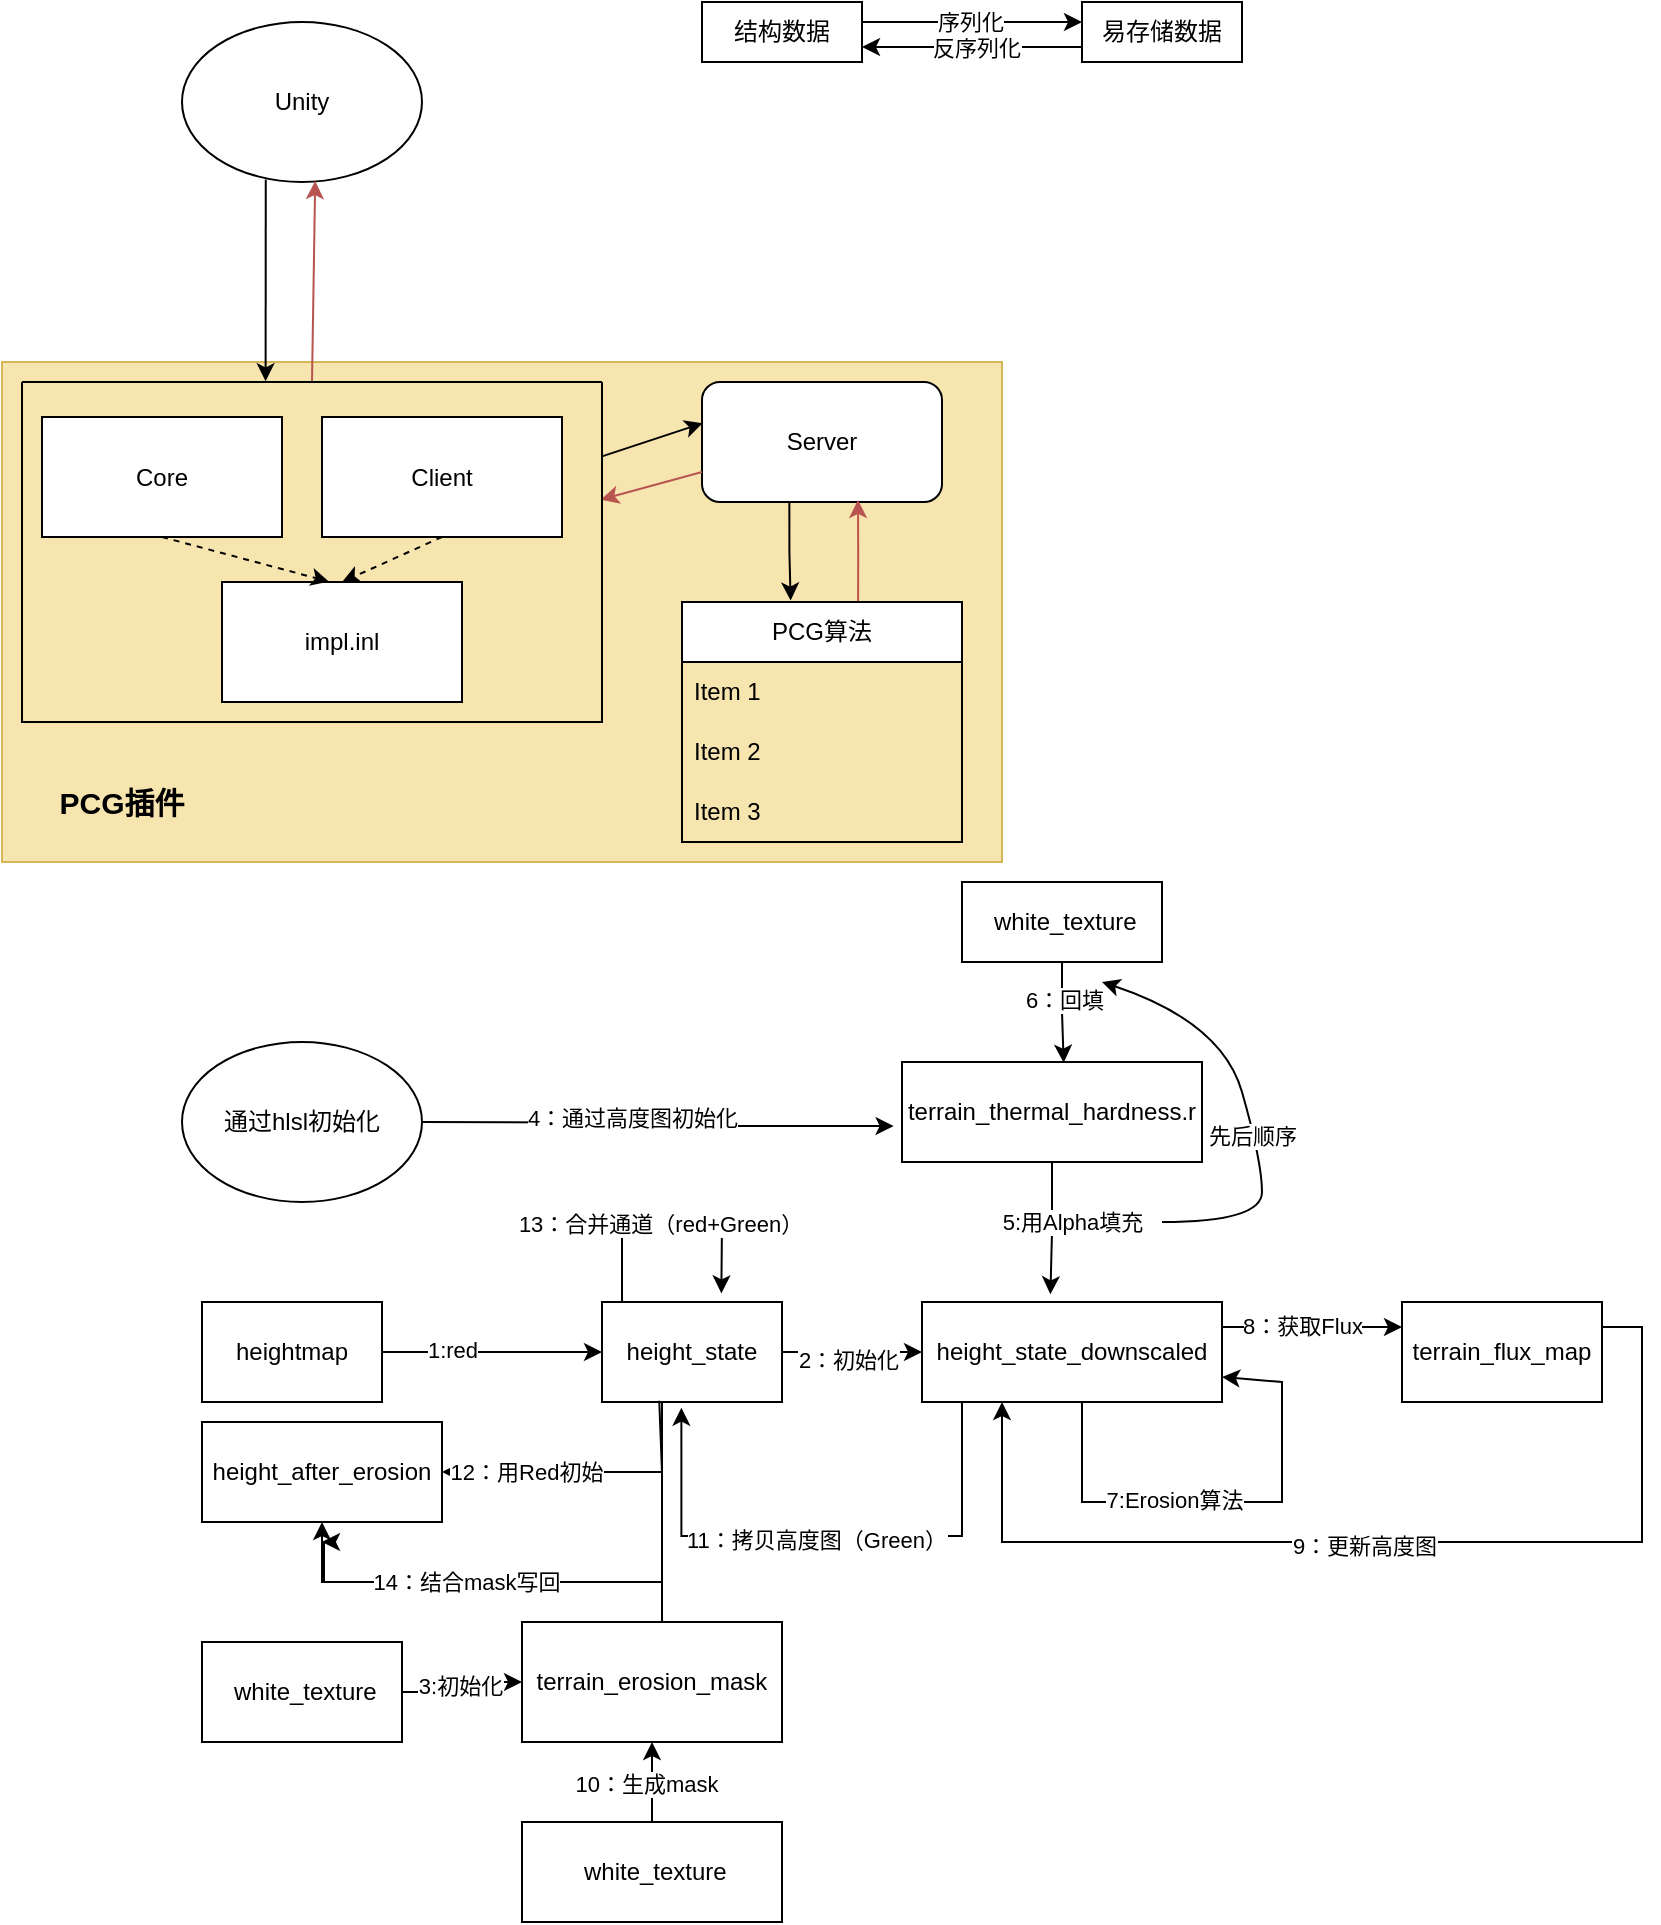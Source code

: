<mxfile version="21.8.2" type="github">
  <diagram name="第 1 页" id="s2snfImjlksssQ3lNaat">
    <mxGraphModel dx="1121" dy="523" grid="1" gridSize="10" guides="1" tooltips="1" connect="1" arrows="1" fold="1" page="1" pageScale="1" pageWidth="827" pageHeight="1169" math="0" shadow="0">
      <root>
        <mxCell id="0" />
        <mxCell id="1" parent="0" />
        <mxCell id="TSpRPWHZfFyNP2IxD03n-18" value="" style="rounded=0;whiteSpace=wrap;html=1;fillColor=#f7e5b0;strokeColor=#d6b656;" parent="1" vertex="1">
          <mxGeometry x="20" y="490" width="500" height="250" as="geometry" />
        </mxCell>
        <mxCell id="TSpRPWHZfFyNP2IxD03n-8" style="edgeStyle=orthogonalEdgeStyle;rounded=0;orthogonalLoop=1;jettySize=auto;html=1;exitX=0.364;exitY=1.002;exitDx=0;exitDy=0;entryX=0.388;entryY=-0.006;entryDx=0;entryDy=0;entryPerimeter=0;exitPerimeter=0;" parent="1" source="TSpRPWHZfFyNP2IxD03n-2" target="TSpRPWHZfFyNP2IxD03n-4" edge="1">
          <mxGeometry relative="1" as="geometry" />
        </mxCell>
        <mxCell id="TSpRPWHZfFyNP2IxD03n-2" value="Server" style="rounded=1;whiteSpace=wrap;html=1;" parent="1" vertex="1">
          <mxGeometry x="370" y="500" width="120" height="60" as="geometry" />
        </mxCell>
        <mxCell id="TSpRPWHZfFyNP2IxD03n-3" value="" style="endArrow=classic;html=1;rounded=0;entryX=0.003;entryY=0.343;entryDx=0;entryDy=0;entryPerimeter=0;" parent="1" source="TSpRPWHZfFyNP2IxD03n-25" target="TSpRPWHZfFyNP2IxD03n-2" edge="1">
          <mxGeometry width="50" height="50" relative="1" as="geometry">
            <mxPoint x="291.8" y="521.3" as="sourcePoint" />
            <mxPoint x="440" y="330" as="targetPoint" />
          </mxGeometry>
        </mxCell>
        <mxCell id="TSpRPWHZfFyNP2IxD03n-9" style="edgeStyle=orthogonalEdgeStyle;rounded=0;orthogonalLoop=1;jettySize=auto;html=1;exitX=0.629;exitY=0.008;exitDx=0;exitDy=0;entryX=0.65;entryY=0.983;entryDx=0;entryDy=0;entryPerimeter=0;exitPerimeter=0;fillColor=#f8cecc;strokeColor=#b85450;" parent="1" source="TSpRPWHZfFyNP2IxD03n-4" target="TSpRPWHZfFyNP2IxD03n-2" edge="1">
          <mxGeometry relative="1" as="geometry" />
        </mxCell>
        <mxCell id="TSpRPWHZfFyNP2IxD03n-4" value="PCG算法" style="swimlane;fontStyle=0;childLayout=stackLayout;horizontal=1;startSize=30;horizontalStack=0;resizeParent=1;resizeParentMax=0;resizeLast=0;collapsible=1;marginBottom=0;whiteSpace=wrap;html=1;" parent="1" vertex="1">
          <mxGeometry x="360" y="610" width="140" height="120" as="geometry" />
        </mxCell>
        <mxCell id="TSpRPWHZfFyNP2IxD03n-5" value="Item 1" style="text;strokeColor=none;fillColor=none;align=left;verticalAlign=middle;spacingLeft=4;spacingRight=4;overflow=hidden;points=[[0,0.5],[1,0.5]];portConstraint=eastwest;rotatable=0;whiteSpace=wrap;html=1;" parent="TSpRPWHZfFyNP2IxD03n-4" vertex="1">
          <mxGeometry y="30" width="140" height="30" as="geometry" />
        </mxCell>
        <mxCell id="TSpRPWHZfFyNP2IxD03n-6" value="Item 2" style="text;strokeColor=none;fillColor=none;align=left;verticalAlign=middle;spacingLeft=4;spacingRight=4;overflow=hidden;points=[[0,0.5],[1,0.5]];portConstraint=eastwest;rotatable=0;whiteSpace=wrap;html=1;" parent="TSpRPWHZfFyNP2IxD03n-4" vertex="1">
          <mxGeometry y="60" width="140" height="30" as="geometry" />
        </mxCell>
        <mxCell id="TSpRPWHZfFyNP2IxD03n-7" value="Item 3" style="text;strokeColor=none;fillColor=none;align=left;verticalAlign=middle;spacingLeft=4;spacingRight=4;overflow=hidden;points=[[0,0.5],[1,0.5]];portConstraint=eastwest;rotatable=0;whiteSpace=wrap;html=1;" parent="TSpRPWHZfFyNP2IxD03n-4" vertex="1">
          <mxGeometry y="90" width="140" height="30" as="geometry" />
        </mxCell>
        <mxCell id="TSpRPWHZfFyNP2IxD03n-12" value="" style="endArrow=classic;html=1;rounded=0;exitX=0;exitY=0.75;exitDx=0;exitDy=0;fillColor=#f8cecc;strokeColor=#b85450;entryX=0.998;entryY=0.346;entryDx=0;entryDy=0;entryPerimeter=0;" parent="1" source="TSpRPWHZfFyNP2IxD03n-2" target="TSpRPWHZfFyNP2IxD03n-25" edge="1">
          <mxGeometry width="50" height="50" relative="1" as="geometry">
            <mxPoint x="430" y="540" as="sourcePoint" />
            <mxPoint x="290" y="545" as="targetPoint" />
          </mxGeometry>
        </mxCell>
        <mxCell id="TSpRPWHZfFyNP2IxD03n-13" value="Unity" style="ellipse;whiteSpace=wrap;html=1;" parent="1" vertex="1">
          <mxGeometry x="110" y="320" width="120" height="80" as="geometry" />
        </mxCell>
        <mxCell id="TSpRPWHZfFyNP2IxD03n-14" value="" style="endArrow=classic;html=1;rounded=0;exitX=0.349;exitY=0.985;exitDx=0;exitDy=0;entryX=0.42;entryY=-0.002;entryDx=0;entryDy=0;entryPerimeter=0;exitPerimeter=0;" parent="1" source="TSpRPWHZfFyNP2IxD03n-13" target="TSpRPWHZfFyNP2IxD03n-25" edge="1">
          <mxGeometry width="50" height="50" relative="1" as="geometry">
            <mxPoint x="220" y="410.0" as="sourcePoint" />
            <mxPoint x="220" y="500" as="targetPoint" />
          </mxGeometry>
        </mxCell>
        <mxCell id="TSpRPWHZfFyNP2IxD03n-20" value="&lt;b&gt;&lt;font style=&quot;font-size: 15px;&quot;&gt;PCG插件&lt;/font&gt;&lt;/b&gt;" style="text;html=1;strokeColor=none;fillColor=none;align=center;verticalAlign=middle;whiteSpace=wrap;rounded=0;" parent="1" vertex="1">
          <mxGeometry x="30" y="690" width="100" height="40" as="geometry" />
        </mxCell>
        <mxCell id="TSpRPWHZfFyNP2IxD03n-21" value="" style="endArrow=classic;html=1;rounded=0;entryX=0.555;entryY=0.994;entryDx=0;entryDy=0;entryPerimeter=0;exitX=0.5;exitY=0;exitDx=0;exitDy=0;fillColor=#f8cecc;strokeColor=#b85450;" parent="1" source="TSpRPWHZfFyNP2IxD03n-25" target="TSpRPWHZfFyNP2IxD03n-13" edge="1">
          <mxGeometry width="50" height="50" relative="1" as="geometry">
            <mxPoint x="235.88" y="498.5" as="sourcePoint" />
            <mxPoint x="290" y="450" as="targetPoint" />
          </mxGeometry>
        </mxCell>
        <mxCell id="TSpRPWHZfFyNP2IxD03n-25" value="" style="swimlane;startSize=0;" parent="1" vertex="1">
          <mxGeometry x="30" y="500" width="290" height="170" as="geometry" />
        </mxCell>
        <mxCell id="TSpRPWHZfFyNP2IxD03n-23" value="Core" style="rounded=0;whiteSpace=wrap;html=1;" parent="TSpRPWHZfFyNP2IxD03n-25" vertex="1">
          <mxGeometry x="10" y="17.5" width="120" height="60" as="geometry" />
        </mxCell>
        <mxCell id="TSpRPWHZfFyNP2IxD03n-26" value="Client" style="rounded=0;whiteSpace=wrap;html=1;" parent="TSpRPWHZfFyNP2IxD03n-25" vertex="1">
          <mxGeometry x="150" y="17.5" width="120" height="60" as="geometry" />
        </mxCell>
        <mxCell id="TSpRPWHZfFyNP2IxD03n-27" value="impl.inl" style="rounded=0;whiteSpace=wrap;html=1;" parent="TSpRPWHZfFyNP2IxD03n-25" vertex="1">
          <mxGeometry x="100" y="100" width="120" height="60" as="geometry" />
        </mxCell>
        <mxCell id="TSpRPWHZfFyNP2IxD03n-28" value="" style="endArrow=classic;html=1;rounded=0;exitX=0.5;exitY=1;exitDx=0;exitDy=0;entryX=0.446;entryY=-0.003;entryDx=0;entryDy=0;entryPerimeter=0;strokeWidth=1;strokeColor=default;dashed=1;" parent="TSpRPWHZfFyNP2IxD03n-25" source="TSpRPWHZfFyNP2IxD03n-23" target="TSpRPWHZfFyNP2IxD03n-27" edge="1">
          <mxGeometry width="50" height="50" relative="1" as="geometry">
            <mxPoint x="140" y="230" as="sourcePoint" />
            <mxPoint x="190" y="180" as="targetPoint" />
          </mxGeometry>
        </mxCell>
        <mxCell id="TSpRPWHZfFyNP2IxD03n-29" value="" style="endArrow=classic;html=1;rounded=0;entryX=0.5;entryY=0;entryDx=0;entryDy=0;strokeWidth=1;strokeColor=default;dashed=1;exitX=0.5;exitY=1;exitDx=0;exitDy=0;" parent="TSpRPWHZfFyNP2IxD03n-25" source="TSpRPWHZfFyNP2IxD03n-26" target="TSpRPWHZfFyNP2IxD03n-27" edge="1">
          <mxGeometry width="50" height="50" relative="1" as="geometry">
            <mxPoint x="80" y="88" as="sourcePoint" />
            <mxPoint x="164" y="110" as="targetPoint" />
          </mxGeometry>
        </mxCell>
        <mxCell id="TSpRPWHZfFyNP2IxD03n-30" value="结构数据" style="rounded=0;whiteSpace=wrap;html=1;" parent="1" vertex="1">
          <mxGeometry x="370" y="310" width="80" height="30" as="geometry" />
        </mxCell>
        <mxCell id="TSpRPWHZfFyNP2IxD03n-32" value="易存储数据" style="rounded=0;whiteSpace=wrap;html=1;" parent="1" vertex="1">
          <mxGeometry x="560" y="310" width="80" height="30" as="geometry" />
        </mxCell>
        <mxCell id="TSpRPWHZfFyNP2IxD03n-33" value="" style="endArrow=classic;html=1;rounded=0;exitX=1;exitY=0.5;exitDx=0;exitDy=0;entryX=0;entryY=0.5;entryDx=0;entryDy=0;" parent="1" edge="1">
          <mxGeometry width="50" height="50" relative="1" as="geometry">
            <mxPoint x="450" y="320" as="sourcePoint" />
            <mxPoint x="560" y="320" as="targetPoint" />
          </mxGeometry>
        </mxCell>
        <mxCell id="TSpRPWHZfFyNP2IxD03n-34" value="序列化" style="edgeLabel;html=1;align=center;verticalAlign=middle;resizable=0;points=[];" parent="TSpRPWHZfFyNP2IxD03n-33" vertex="1" connectable="0">
          <mxGeometry x="-0.028" relative="1" as="geometry">
            <mxPoint as="offset" />
          </mxGeometry>
        </mxCell>
        <mxCell id="TSpRPWHZfFyNP2IxD03n-35" value="" style="endArrow=classic;html=1;rounded=0;exitX=0;exitY=0.75;exitDx=0;exitDy=0;entryX=1;entryY=0.75;entryDx=0;entryDy=0;" parent="1" source="TSpRPWHZfFyNP2IxD03n-32" target="TSpRPWHZfFyNP2IxD03n-30" edge="1">
          <mxGeometry width="50" height="50" relative="1" as="geometry">
            <mxPoint x="460" y="330" as="sourcePoint" />
            <mxPoint x="570" y="330" as="targetPoint" />
          </mxGeometry>
        </mxCell>
        <mxCell id="TSpRPWHZfFyNP2IxD03n-36" value="反序列化" style="edgeLabel;html=1;align=center;verticalAlign=middle;resizable=0;points=[];" parent="TSpRPWHZfFyNP2IxD03n-35" vertex="1" connectable="0">
          <mxGeometry x="-0.028" relative="1" as="geometry">
            <mxPoint as="offset" />
          </mxGeometry>
        </mxCell>
        <mxCell id="7l8nPw5GP7gn8wgr-0gG-3" style="edgeStyle=orthogonalEdgeStyle;rounded=0;orthogonalLoop=1;jettySize=auto;html=1;exitX=1;exitY=0.5;exitDx=0;exitDy=0;entryX=0;entryY=0.5;entryDx=0;entryDy=0;" edge="1" parent="1" source="7l8nPw5GP7gn8wgr-0gG-1" target="7l8nPw5GP7gn8wgr-0gG-2">
          <mxGeometry relative="1" as="geometry" />
        </mxCell>
        <mxCell id="7l8nPw5GP7gn8wgr-0gG-4" value="1:red" style="edgeLabel;html=1;align=center;verticalAlign=middle;resizable=0;points=[];" vertex="1" connectable="0" parent="7l8nPw5GP7gn8wgr-0gG-3">
          <mxGeometry x="-0.367" y="1" relative="1" as="geometry">
            <mxPoint as="offset" />
          </mxGeometry>
        </mxCell>
        <mxCell id="7l8nPw5GP7gn8wgr-0gG-1" value="heightmap" style="rounded=0;whiteSpace=wrap;html=1;" vertex="1" parent="1">
          <mxGeometry x="120" y="960" width="90" height="50" as="geometry" />
        </mxCell>
        <mxCell id="7l8nPw5GP7gn8wgr-0gG-6" style="edgeStyle=orthogonalEdgeStyle;rounded=0;orthogonalLoop=1;jettySize=auto;html=1;exitX=1;exitY=0.5;exitDx=0;exitDy=0;entryX=0;entryY=0.5;entryDx=0;entryDy=0;" edge="1" parent="1" source="7l8nPw5GP7gn8wgr-0gG-2" target="7l8nPw5GP7gn8wgr-0gG-5">
          <mxGeometry relative="1" as="geometry" />
        </mxCell>
        <mxCell id="7l8nPw5GP7gn8wgr-0gG-7" value="2：初始化" style="edgeLabel;html=1;align=center;verticalAlign=middle;resizable=0;points=[];" vertex="1" connectable="0" parent="7l8nPw5GP7gn8wgr-0gG-6">
          <mxGeometry x="-0.067" y="-4" relative="1" as="geometry">
            <mxPoint as="offset" />
          </mxGeometry>
        </mxCell>
        <mxCell id="7l8nPw5GP7gn8wgr-0gG-51" style="edgeStyle=orthogonalEdgeStyle;rounded=0;orthogonalLoop=1;jettySize=auto;html=1;" edge="1" parent="1" source="7l8nPw5GP7gn8wgr-0gG-2">
          <mxGeometry relative="1" as="geometry">
            <mxPoint x="180" y="1080" as="targetPoint" />
            <Array as="points">
              <mxPoint x="350" y="1100" />
              <mxPoint x="181" y="1100" />
              <mxPoint x="181" y="1080" />
            </Array>
          </mxGeometry>
        </mxCell>
        <mxCell id="7l8nPw5GP7gn8wgr-0gG-2" value="height_state" style="rounded=0;whiteSpace=wrap;html=1;" vertex="1" parent="1">
          <mxGeometry x="320" y="960" width="90" height="50" as="geometry" />
        </mxCell>
        <mxCell id="7l8nPw5GP7gn8wgr-0gG-31" style="edgeStyle=orthogonalEdgeStyle;rounded=0;orthogonalLoop=1;jettySize=auto;html=1;exitX=1;exitY=0.25;exitDx=0;exitDy=0;entryX=0;entryY=0.25;entryDx=0;entryDy=0;" edge="1" parent="1" source="7l8nPw5GP7gn8wgr-0gG-5" target="7l8nPw5GP7gn8wgr-0gG-30">
          <mxGeometry relative="1" as="geometry" />
        </mxCell>
        <mxCell id="7l8nPw5GP7gn8wgr-0gG-32" value="8：获取Flux" style="edgeLabel;html=1;align=center;verticalAlign=middle;resizable=0;points=[];" vertex="1" connectable="0" parent="7l8nPw5GP7gn8wgr-0gG-31">
          <mxGeometry x="-0.11" y="1" relative="1" as="geometry">
            <mxPoint as="offset" />
          </mxGeometry>
        </mxCell>
        <mxCell id="7l8nPw5GP7gn8wgr-0gG-5" value="height_state_downscaled" style="rounded=0;whiteSpace=wrap;html=1;" vertex="1" parent="1">
          <mxGeometry x="480" y="960" width="150" height="50" as="geometry" />
        </mxCell>
        <mxCell id="7l8nPw5GP7gn8wgr-0gG-50" style="edgeStyle=orthogonalEdgeStyle;rounded=0;orthogonalLoop=1;jettySize=auto;html=1;entryX=0.5;entryY=1;entryDx=0;entryDy=0;" edge="1" parent="1" source="7l8nPw5GP7gn8wgr-0gG-8" target="7l8nPw5GP7gn8wgr-0gG-45">
          <mxGeometry relative="1" as="geometry">
            <Array as="points">
              <mxPoint x="350" y="1100" />
              <mxPoint x="180" y="1100" />
            </Array>
          </mxGeometry>
        </mxCell>
        <mxCell id="7l8nPw5GP7gn8wgr-0gG-52" value="14：结合mask写回" style="edgeLabel;html=1;align=center;verticalAlign=middle;resizable=0;points=[];" vertex="1" connectable="0" parent="7l8nPw5GP7gn8wgr-0gG-50">
          <mxGeometry x="0.078" relative="1" as="geometry">
            <mxPoint as="offset" />
          </mxGeometry>
        </mxCell>
        <mxCell id="7l8nPw5GP7gn8wgr-0gG-8" value="terrain_erosion_mask" style="rounded=0;whiteSpace=wrap;html=1;" vertex="1" parent="1">
          <mxGeometry x="280" y="1120" width="130" height="60" as="geometry" />
        </mxCell>
        <mxCell id="7l8nPw5GP7gn8wgr-0gG-10" style="edgeStyle=orthogonalEdgeStyle;rounded=0;orthogonalLoop=1;jettySize=auto;html=1;" edge="1" parent="1" source="7l8nPw5GP7gn8wgr-0gG-9" target="7l8nPw5GP7gn8wgr-0gG-8">
          <mxGeometry relative="1" as="geometry" />
        </mxCell>
        <mxCell id="7l8nPw5GP7gn8wgr-0gG-11" value="3:初始化" style="edgeLabel;html=1;align=center;verticalAlign=middle;resizable=0;points=[];" vertex="1" connectable="0" parent="7l8nPw5GP7gn8wgr-0gG-10">
          <mxGeometry x="0.033" y="1" relative="1" as="geometry">
            <mxPoint as="offset" />
          </mxGeometry>
        </mxCell>
        <mxCell id="7l8nPw5GP7gn8wgr-0gG-9" value="&amp;nbsp;white_texture" style="rounded=0;whiteSpace=wrap;html=1;" vertex="1" parent="1">
          <mxGeometry x="120" y="1130" width="100" height="50" as="geometry" />
        </mxCell>
        <mxCell id="7l8nPw5GP7gn8wgr-0gG-12" value="terrain_thermal_hardness.r" style="rounded=0;whiteSpace=wrap;html=1;" vertex="1" parent="1">
          <mxGeometry x="470" y="840" width="150" height="50" as="geometry" />
        </mxCell>
        <mxCell id="7l8nPw5GP7gn8wgr-0gG-13" value="通过hlsl初始化" style="ellipse;whiteSpace=wrap;html=1;" vertex="1" parent="1">
          <mxGeometry x="110" y="830" width="120" height="80" as="geometry" />
        </mxCell>
        <mxCell id="7l8nPw5GP7gn8wgr-0gG-14" style="edgeStyle=orthogonalEdgeStyle;rounded=0;orthogonalLoop=1;jettySize=auto;html=1;exitX=1;exitY=0.5;exitDx=0;exitDy=0;entryX=-0.028;entryY=0.64;entryDx=0;entryDy=0;entryPerimeter=0;" edge="1" parent="1" target="7l8nPw5GP7gn8wgr-0gG-12">
          <mxGeometry relative="1" as="geometry">
            <mxPoint x="230" y="870" as="sourcePoint" />
          </mxGeometry>
        </mxCell>
        <mxCell id="7l8nPw5GP7gn8wgr-0gG-15" value="4：通过高度图初始化" style="edgeLabel;html=1;align=center;verticalAlign=middle;resizable=0;points=[];" vertex="1" connectable="0" parent="7l8nPw5GP7gn8wgr-0gG-14">
          <mxGeometry x="-0.115" y="3" relative="1" as="geometry">
            <mxPoint as="offset" />
          </mxGeometry>
        </mxCell>
        <mxCell id="7l8nPw5GP7gn8wgr-0gG-16" style="edgeStyle=orthogonalEdgeStyle;rounded=0;orthogonalLoop=1;jettySize=auto;html=1;exitX=0.5;exitY=1;exitDx=0;exitDy=0;entryX=0.428;entryY=-0.077;entryDx=0;entryDy=0;entryPerimeter=0;" edge="1" parent="1" source="7l8nPw5GP7gn8wgr-0gG-12" target="7l8nPw5GP7gn8wgr-0gG-5">
          <mxGeometry relative="1" as="geometry" />
        </mxCell>
        <mxCell id="7l8nPw5GP7gn8wgr-0gG-17" value="5:用Alpha填充" style="edgeLabel;html=1;align=center;verticalAlign=middle;resizable=0;points=[];" vertex="1" connectable="0" parent="7l8nPw5GP7gn8wgr-0gG-16">
          <mxGeometry x="-0.044" y="-3" relative="1" as="geometry">
            <mxPoint x="13" y="-2" as="offset" />
          </mxGeometry>
        </mxCell>
        <mxCell id="7l8nPw5GP7gn8wgr-0gG-18" value="&amp;nbsp;white_texture" style="rounded=0;whiteSpace=wrap;html=1;" vertex="1" parent="1">
          <mxGeometry x="500" y="750" width="100" height="40" as="geometry" />
        </mxCell>
        <mxCell id="7l8nPw5GP7gn8wgr-0gG-19" style="edgeStyle=orthogonalEdgeStyle;rounded=0;orthogonalLoop=1;jettySize=auto;html=1;entryX=0.539;entryY=0.007;entryDx=0;entryDy=0;entryPerimeter=0;" edge="1" parent="1" source="7l8nPw5GP7gn8wgr-0gG-18" target="7l8nPw5GP7gn8wgr-0gG-12">
          <mxGeometry relative="1" as="geometry" />
        </mxCell>
        <mxCell id="7l8nPw5GP7gn8wgr-0gG-20" value="6：回填" style="edgeLabel;html=1;align=center;verticalAlign=middle;resizable=0;points=[];" vertex="1" connectable="0" parent="7l8nPw5GP7gn8wgr-0gG-19">
          <mxGeometry x="-0.272" y="1" relative="1" as="geometry">
            <mxPoint as="offset" />
          </mxGeometry>
        </mxCell>
        <mxCell id="7l8nPw5GP7gn8wgr-0gG-22" value="" style="curved=1;endArrow=classic;html=1;rounded=0;" edge="1" parent="1">
          <mxGeometry width="50" height="50" relative="1" as="geometry">
            <mxPoint x="600" y="920" as="sourcePoint" />
            <mxPoint x="570" y="800" as="targetPoint" />
            <Array as="points">
              <mxPoint x="650" y="920" />
              <mxPoint x="650" y="890" />
              <mxPoint x="630" y="820" />
            </Array>
          </mxGeometry>
        </mxCell>
        <mxCell id="7l8nPw5GP7gn8wgr-0gG-25" value="先后顺序" style="edgeLabel;html=1;align=center;verticalAlign=middle;resizable=0;points=[];" vertex="1" connectable="0" parent="7l8nPw5GP7gn8wgr-0gG-22">
          <mxGeometry x="-0.132" relative="1" as="geometry">
            <mxPoint x="-1" as="offset" />
          </mxGeometry>
        </mxCell>
        <mxCell id="7l8nPw5GP7gn8wgr-0gG-30" value="terrain_flux_map" style="rounded=0;whiteSpace=wrap;html=1;" vertex="1" parent="1">
          <mxGeometry x="720" y="960" width="100" height="50" as="geometry" />
        </mxCell>
        <mxCell id="7l8nPw5GP7gn8wgr-0gG-33" value="" style="endArrow=classic;html=1;rounded=0;entryX=1;entryY=0.75;entryDx=0;entryDy=0;" edge="1" parent="1" target="7l8nPw5GP7gn8wgr-0gG-5">
          <mxGeometry width="50" height="50" relative="1" as="geometry">
            <mxPoint x="560" y="1010" as="sourcePoint" />
            <mxPoint x="660" y="980" as="targetPoint" />
            <Array as="points">
              <mxPoint x="560" y="1060" />
              <mxPoint x="660" y="1060" />
              <mxPoint x="660" y="1000" />
            </Array>
          </mxGeometry>
        </mxCell>
        <mxCell id="7l8nPw5GP7gn8wgr-0gG-34" value="7:Erosion算法" style="edgeLabel;html=1;align=center;verticalAlign=middle;resizable=0;points=[];" vertex="1" connectable="0" parent="7l8nPw5GP7gn8wgr-0gG-33">
          <mxGeometry x="-0.201" y="1" relative="1" as="geometry">
            <mxPoint as="offset" />
          </mxGeometry>
        </mxCell>
        <mxCell id="7l8nPw5GP7gn8wgr-0gG-36" style="edgeStyle=orthogonalEdgeStyle;rounded=0;orthogonalLoop=1;jettySize=auto;html=1;exitX=1;exitY=0.25;exitDx=0;exitDy=0;" edge="1" parent="1" source="7l8nPw5GP7gn8wgr-0gG-30" target="7l8nPw5GP7gn8wgr-0gG-5">
          <mxGeometry relative="1" as="geometry">
            <Array as="points">
              <mxPoint x="840" y="973" />
              <mxPoint x="840" y="1080" />
              <mxPoint x="520" y="1080" />
            </Array>
          </mxGeometry>
        </mxCell>
        <mxCell id="7l8nPw5GP7gn8wgr-0gG-37" value="9：更新高度图" style="edgeLabel;html=1;align=center;verticalAlign=middle;resizable=0;points=[];" vertex="1" connectable="0" parent="7l8nPw5GP7gn8wgr-0gG-36">
          <mxGeometry x="0.031" y="2" relative="1" as="geometry">
            <mxPoint as="offset" />
          </mxGeometry>
        </mxCell>
        <mxCell id="7l8nPw5GP7gn8wgr-0gG-39" style="edgeStyle=orthogonalEdgeStyle;rounded=0;orthogonalLoop=1;jettySize=auto;html=1;entryX=0.5;entryY=1;entryDx=0;entryDy=0;" edge="1" parent="1" source="7l8nPw5GP7gn8wgr-0gG-38" target="7l8nPw5GP7gn8wgr-0gG-8">
          <mxGeometry relative="1" as="geometry" />
        </mxCell>
        <mxCell id="7l8nPw5GP7gn8wgr-0gG-42" value="10：生成mask" style="edgeLabel;html=1;align=center;verticalAlign=middle;resizable=0;points=[];" vertex="1" connectable="0" parent="7l8nPw5GP7gn8wgr-0gG-39">
          <mxGeometry x="-0.057" y="3" relative="1" as="geometry">
            <mxPoint as="offset" />
          </mxGeometry>
        </mxCell>
        <mxCell id="7l8nPw5GP7gn8wgr-0gG-38" value="&amp;nbsp;white_texture" style="rounded=0;whiteSpace=wrap;html=1;" vertex="1" parent="1">
          <mxGeometry x="280" y="1220" width="130" height="50" as="geometry" />
        </mxCell>
        <mxCell id="7l8nPw5GP7gn8wgr-0gG-43" style="edgeStyle=orthogonalEdgeStyle;rounded=0;orthogonalLoop=1;jettySize=auto;html=1;entryX=0.441;entryY=1.057;entryDx=0;entryDy=0;entryPerimeter=0;" edge="1" parent="1" target="7l8nPw5GP7gn8wgr-0gG-2">
          <mxGeometry relative="1" as="geometry">
            <mxPoint x="500" y="1010" as="sourcePoint" />
            <mxPoint x="340" y="1020" as="targetPoint" />
            <Array as="points">
              <mxPoint x="500" y="1077" />
              <mxPoint x="360" y="1077" />
            </Array>
          </mxGeometry>
        </mxCell>
        <mxCell id="7l8nPw5GP7gn8wgr-0gG-44" value="11：拷贝高度图（Green）" style="edgeLabel;html=1;align=center;verticalAlign=middle;resizable=0;points=[];" vertex="1" connectable="0" parent="7l8nPw5GP7gn8wgr-0gG-43">
          <mxGeometry x="0.031" y="2" relative="1" as="geometry">
            <mxPoint as="offset" />
          </mxGeometry>
        </mxCell>
        <mxCell id="7l8nPw5GP7gn8wgr-0gG-45" value="height_after_erosion" style="rounded=0;whiteSpace=wrap;html=1;" vertex="1" parent="1">
          <mxGeometry x="120" y="1020" width="120" height="50" as="geometry" />
        </mxCell>
        <mxCell id="7l8nPw5GP7gn8wgr-0gG-46" value="" style="endArrow=classic;html=1;rounded=0;entryX=1;entryY=0.5;entryDx=0;entryDy=0;exitX=0.318;exitY=0.988;exitDx=0;exitDy=0;exitPerimeter=0;" edge="1" parent="1" source="7l8nPw5GP7gn8wgr-0gG-2" target="7l8nPw5GP7gn8wgr-0gG-45">
          <mxGeometry width="50" height="50" relative="1" as="geometry">
            <mxPoint x="310" y="1010" as="sourcePoint" />
            <mxPoint x="310" y="1070" as="targetPoint" />
            <Array as="points">
              <mxPoint x="350" y="1045" />
            </Array>
          </mxGeometry>
        </mxCell>
        <mxCell id="7l8nPw5GP7gn8wgr-0gG-47" value="12：用Red初始" style="edgeLabel;html=1;align=center;verticalAlign=middle;resizable=0;points=[];" vertex="1" connectable="0" parent="7l8nPw5GP7gn8wgr-0gG-46">
          <mxGeometry x="0.428" relative="1" as="geometry">
            <mxPoint as="offset" />
          </mxGeometry>
        </mxCell>
        <mxCell id="7l8nPw5GP7gn8wgr-0gG-48" value="" style="endArrow=classic;html=1;rounded=0;entryX=0.663;entryY=-0.086;entryDx=0;entryDy=0;entryPerimeter=0;" edge="1" parent="1" target="7l8nPw5GP7gn8wgr-0gG-2">
          <mxGeometry width="50" height="50" relative="1" as="geometry">
            <mxPoint x="330" y="960" as="sourcePoint" />
            <mxPoint x="410" y="920" as="targetPoint" />
            <Array as="points">
              <mxPoint x="330" y="920" />
              <mxPoint x="380" y="920" />
            </Array>
          </mxGeometry>
        </mxCell>
        <mxCell id="7l8nPw5GP7gn8wgr-0gG-49" value="13：合并通道（red+Green）" style="edgeLabel;html=1;align=center;verticalAlign=middle;resizable=0;points=[];" vertex="1" connectable="0" parent="7l8nPw5GP7gn8wgr-0gG-48">
          <mxGeometry x="-0.067" y="-1" relative="1" as="geometry">
            <mxPoint as="offset" />
          </mxGeometry>
        </mxCell>
      </root>
    </mxGraphModel>
  </diagram>
</mxfile>
